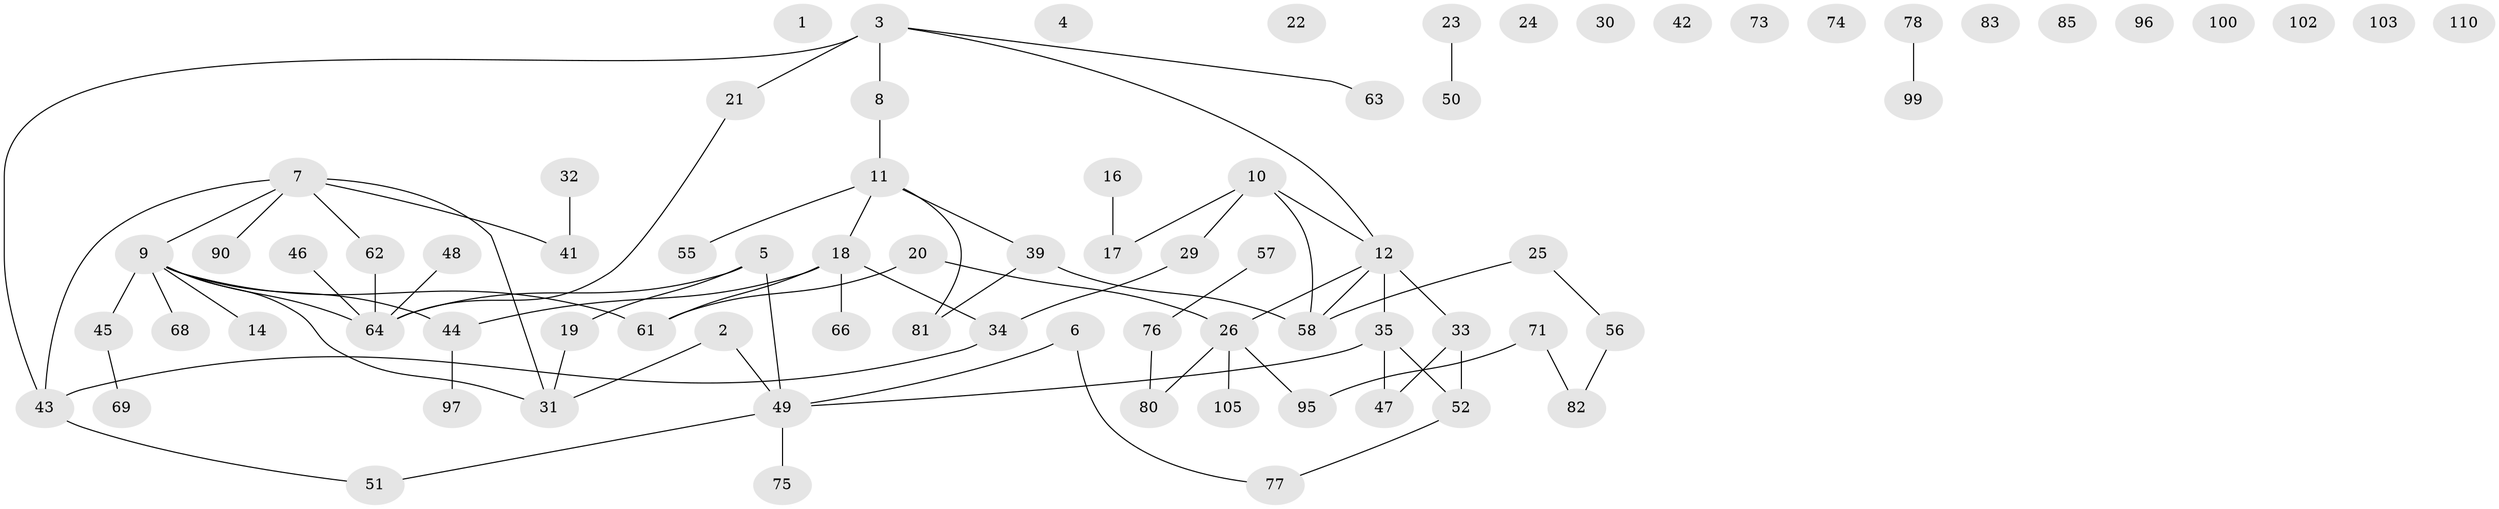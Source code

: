 // Generated by graph-tools (version 1.1) at 2025/23/03/03/25 07:23:28]
// undirected, 77 vertices, 78 edges
graph export_dot {
graph [start="1"]
  node [color=gray90,style=filled];
  1;
  2;
  3 [super="+108"];
  4 [super="+59"];
  5 [super="+27"];
  6;
  7 [super="+36"];
  8 [super="+89"];
  9 [super="+86"];
  10 [super="+13"];
  11 [super="+60"];
  12 [super="+15"];
  14;
  16 [super="+65"];
  17;
  18 [super="+37"];
  19 [super="+28"];
  20;
  21 [super="+107"];
  22 [super="+72"];
  23;
  24;
  25;
  26 [super="+98"];
  29 [super="+40"];
  30;
  31 [super="+38"];
  32 [super="+104"];
  33 [super="+91"];
  34;
  35 [super="+92"];
  39;
  41;
  42;
  43 [super="+109"];
  44 [super="+70"];
  45 [super="+53"];
  46 [super="+79"];
  47;
  48;
  49 [super="+67"];
  50 [super="+54"];
  51;
  52 [super="+87"];
  55 [super="+94"];
  56;
  57;
  58 [super="+84"];
  61;
  62;
  63 [super="+106"];
  64 [super="+101"];
  66;
  68 [super="+111"];
  69;
  71;
  73;
  74;
  75;
  76;
  77;
  78;
  80 [super="+88"];
  81;
  82 [super="+93"];
  83;
  85;
  90;
  95;
  96;
  97;
  99;
  100;
  102;
  103;
  105;
  110;
  2 -- 49;
  2 -- 31;
  3 -- 12;
  3 -- 43;
  3 -- 8;
  3 -- 21;
  3 -- 63;
  5 -- 49;
  5 -- 19;
  5 -- 64;
  6 -- 77;
  6 -- 49;
  7 -- 41;
  7 -- 62;
  7 -- 90;
  7 -- 9;
  7 -- 31;
  7 -- 43;
  8 -- 11;
  9 -- 31;
  9 -- 61;
  9 -- 64;
  9 -- 44 [weight=2];
  9 -- 45;
  9 -- 14;
  9 -- 68;
  10 -- 12 [weight=2];
  10 -- 29;
  10 -- 58;
  10 -- 17;
  11 -- 81;
  11 -- 18;
  11 -- 55;
  11 -- 39;
  12 -- 35;
  12 -- 33;
  12 -- 26;
  12 -- 58;
  16 -- 17;
  18 -- 34;
  18 -- 61;
  18 -- 44;
  18 -- 66;
  19 -- 31;
  20 -- 61;
  20 -- 26;
  21 -- 64;
  23 -- 50;
  25 -- 56;
  25 -- 58;
  26 -- 95;
  26 -- 105;
  26 -- 80;
  29 -- 34;
  32 -- 41;
  33 -- 52;
  33 -- 47;
  34 -- 43;
  35 -- 47;
  35 -- 49;
  35 -- 52;
  39 -- 81;
  39 -- 58;
  43 -- 51;
  44 -- 97;
  45 -- 69;
  46 -- 64;
  48 -- 64;
  49 -- 75;
  49 -- 51;
  52 -- 77;
  56 -- 82;
  57 -- 76;
  62 -- 64;
  71 -- 82;
  71 -- 95;
  76 -- 80;
  78 -- 99;
}
